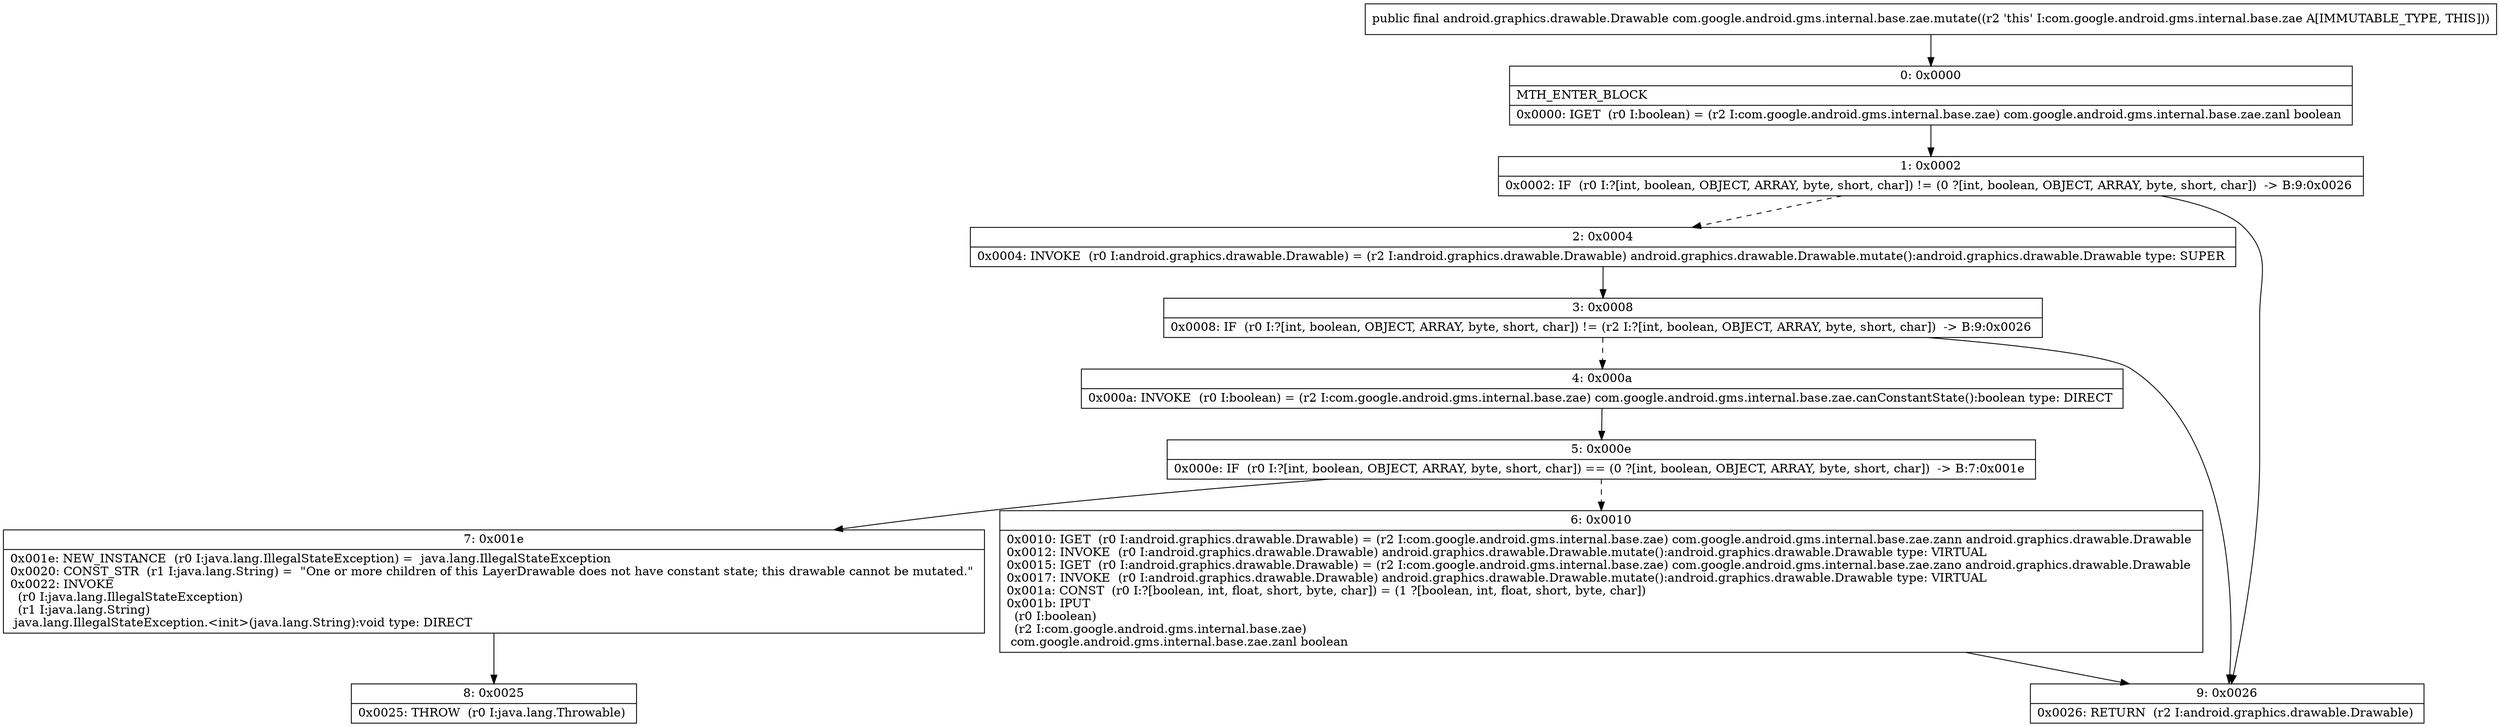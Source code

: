 digraph "CFG forcom.google.android.gms.internal.base.zae.mutate()Landroid\/graphics\/drawable\/Drawable;" {
Node_0 [shape=record,label="{0\:\ 0x0000|MTH_ENTER_BLOCK\l|0x0000: IGET  (r0 I:boolean) = (r2 I:com.google.android.gms.internal.base.zae) com.google.android.gms.internal.base.zae.zanl boolean \l}"];
Node_1 [shape=record,label="{1\:\ 0x0002|0x0002: IF  (r0 I:?[int, boolean, OBJECT, ARRAY, byte, short, char]) != (0 ?[int, boolean, OBJECT, ARRAY, byte, short, char])  \-\> B:9:0x0026 \l}"];
Node_2 [shape=record,label="{2\:\ 0x0004|0x0004: INVOKE  (r0 I:android.graphics.drawable.Drawable) = (r2 I:android.graphics.drawable.Drawable) android.graphics.drawable.Drawable.mutate():android.graphics.drawable.Drawable type: SUPER \l}"];
Node_3 [shape=record,label="{3\:\ 0x0008|0x0008: IF  (r0 I:?[int, boolean, OBJECT, ARRAY, byte, short, char]) != (r2 I:?[int, boolean, OBJECT, ARRAY, byte, short, char])  \-\> B:9:0x0026 \l}"];
Node_4 [shape=record,label="{4\:\ 0x000a|0x000a: INVOKE  (r0 I:boolean) = (r2 I:com.google.android.gms.internal.base.zae) com.google.android.gms.internal.base.zae.canConstantState():boolean type: DIRECT \l}"];
Node_5 [shape=record,label="{5\:\ 0x000e|0x000e: IF  (r0 I:?[int, boolean, OBJECT, ARRAY, byte, short, char]) == (0 ?[int, boolean, OBJECT, ARRAY, byte, short, char])  \-\> B:7:0x001e \l}"];
Node_6 [shape=record,label="{6\:\ 0x0010|0x0010: IGET  (r0 I:android.graphics.drawable.Drawable) = (r2 I:com.google.android.gms.internal.base.zae) com.google.android.gms.internal.base.zae.zann android.graphics.drawable.Drawable \l0x0012: INVOKE  (r0 I:android.graphics.drawable.Drawable) android.graphics.drawable.Drawable.mutate():android.graphics.drawable.Drawable type: VIRTUAL \l0x0015: IGET  (r0 I:android.graphics.drawable.Drawable) = (r2 I:com.google.android.gms.internal.base.zae) com.google.android.gms.internal.base.zae.zano android.graphics.drawable.Drawable \l0x0017: INVOKE  (r0 I:android.graphics.drawable.Drawable) android.graphics.drawable.Drawable.mutate():android.graphics.drawable.Drawable type: VIRTUAL \l0x001a: CONST  (r0 I:?[boolean, int, float, short, byte, char]) = (1 ?[boolean, int, float, short, byte, char]) \l0x001b: IPUT  \l  (r0 I:boolean)\l  (r2 I:com.google.android.gms.internal.base.zae)\l com.google.android.gms.internal.base.zae.zanl boolean \l}"];
Node_7 [shape=record,label="{7\:\ 0x001e|0x001e: NEW_INSTANCE  (r0 I:java.lang.IllegalStateException) =  java.lang.IllegalStateException \l0x0020: CONST_STR  (r1 I:java.lang.String) =  \"One or more children of this LayerDrawable does not have constant state; this drawable cannot be mutated.\" \l0x0022: INVOKE  \l  (r0 I:java.lang.IllegalStateException)\l  (r1 I:java.lang.String)\l java.lang.IllegalStateException.\<init\>(java.lang.String):void type: DIRECT \l}"];
Node_8 [shape=record,label="{8\:\ 0x0025|0x0025: THROW  (r0 I:java.lang.Throwable) \l}"];
Node_9 [shape=record,label="{9\:\ 0x0026|0x0026: RETURN  (r2 I:android.graphics.drawable.Drawable) \l}"];
MethodNode[shape=record,label="{public final android.graphics.drawable.Drawable com.google.android.gms.internal.base.zae.mutate((r2 'this' I:com.google.android.gms.internal.base.zae A[IMMUTABLE_TYPE, THIS])) }"];
MethodNode -> Node_0;
Node_0 -> Node_1;
Node_1 -> Node_2[style=dashed];
Node_1 -> Node_9;
Node_2 -> Node_3;
Node_3 -> Node_4[style=dashed];
Node_3 -> Node_9;
Node_4 -> Node_5;
Node_5 -> Node_6[style=dashed];
Node_5 -> Node_7;
Node_6 -> Node_9;
Node_7 -> Node_8;
}

